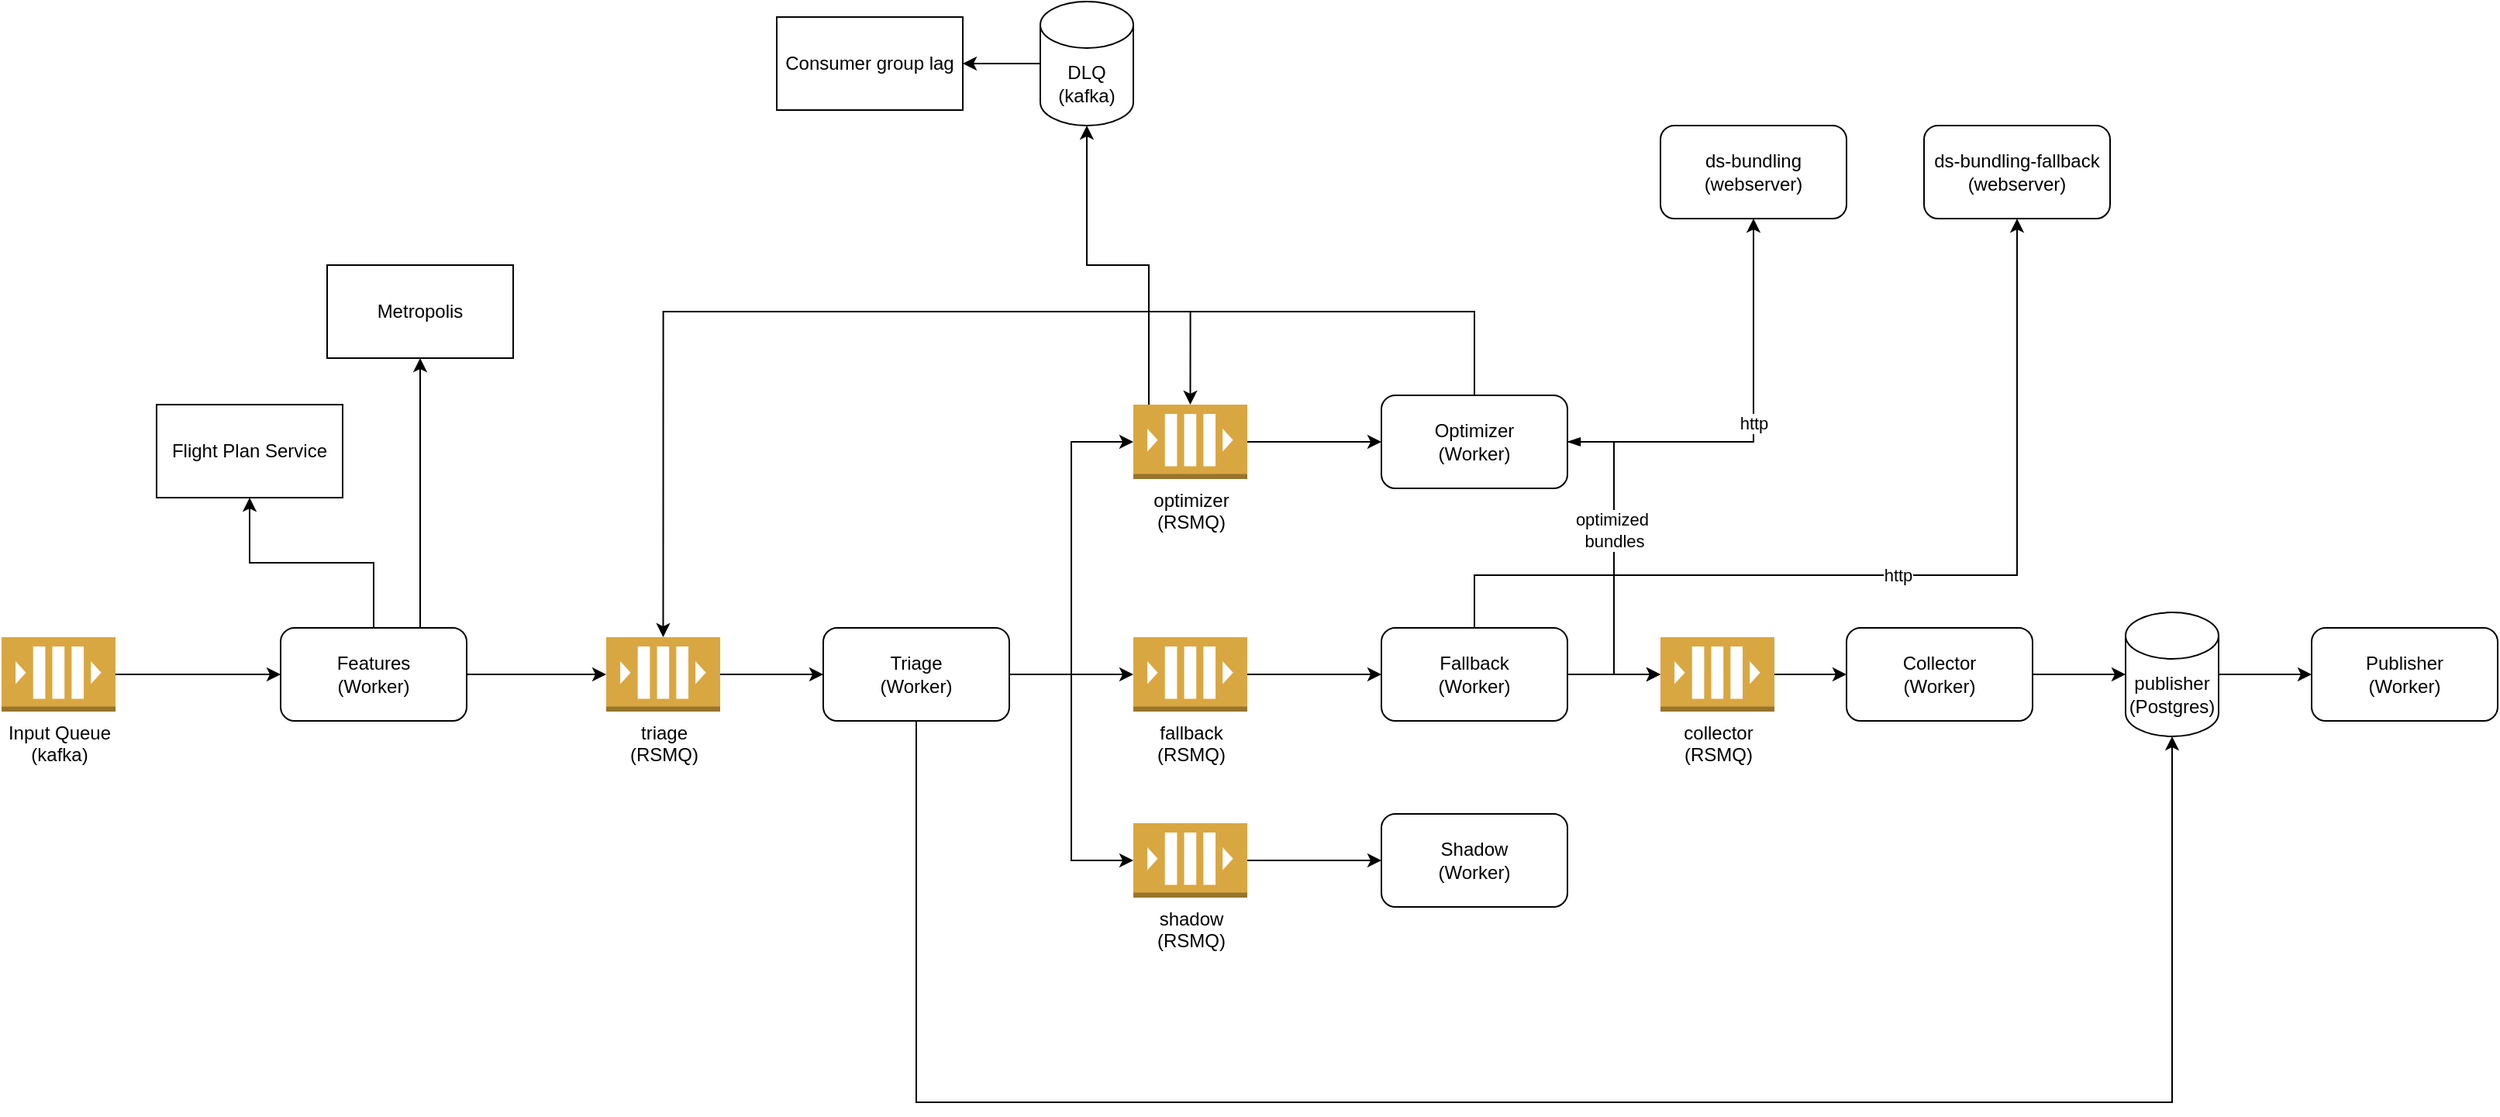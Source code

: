 <mxfile><diagram id="kdDpR8zDXXkgAigDfH7w" name="Page-1"><mxGraphModel dx="1956" dy="900" grid="1" gridSize="10" guides="1" tooltips="1" connect="1" arrows="1" fold="1" page="1" pageScale="1" pageWidth="1700" pageHeight="1100" math="0" shadow="0"><root><mxCell id="0"/><mxCell id="1" parent="0"/><mxCell id="7" style="edgeStyle=orthogonalEdgeStyle;rounded=0;orthogonalLoop=1;jettySize=auto;html=1;entryX=0;entryY=0.5;entryDx=0;entryDy=0;" parent="1" source="2" target="6" edge="1"><mxGeometry relative="1" as="geometry"/></mxCell><mxCell id="2" value="Input Queue&lt;br&gt;(kafka)" style="outlineConnect=0;dashed=0;verticalLabelPosition=bottom;verticalAlign=top;align=center;html=1;shape=mxgraph.aws3.queue;fillColor=#D9A741;gradientColor=none;" parent="1" vertex="1"><mxGeometry x="40" y="490" width="73.5" height="48" as="geometry"/></mxCell><mxCell id="11" style="edgeStyle=orthogonalEdgeStyle;rounded=0;orthogonalLoop=1;jettySize=auto;html=1;entryX=0.5;entryY=1;entryDx=0;entryDy=0;" parent="1" source="6" target="8" edge="1"><mxGeometry relative="1" as="geometry"/></mxCell><mxCell id="13" style="edgeStyle=orthogonalEdgeStyle;rounded=0;orthogonalLoop=1;jettySize=auto;html=1;entryX=0.5;entryY=1;entryDx=0;entryDy=0;exitX=0.75;exitY=0;exitDx=0;exitDy=0;" parent="1" source="6" target="12" edge="1"><mxGeometry relative="1" as="geometry"/></mxCell><mxCell id="15" style="edgeStyle=orthogonalEdgeStyle;rounded=0;orthogonalLoop=1;jettySize=auto;html=1;entryX=0;entryY=0.5;entryDx=0;entryDy=0;entryPerimeter=0;" parent="1" source="6" target="14" edge="1"><mxGeometry relative="1" as="geometry"/></mxCell><mxCell id="6" value="Features&lt;br&gt;(Worker)" style="rounded=1;whiteSpace=wrap;html=1;" parent="1" vertex="1"><mxGeometry x="220" y="484" width="120" height="60" as="geometry"/></mxCell><mxCell id="8" value="Flight Plan Service" style="rounded=0;whiteSpace=wrap;html=1;" parent="1" vertex="1"><mxGeometry x="140" y="340" width="120" height="60" as="geometry"/></mxCell><mxCell id="12" value="Metropolis" style="rounded=0;whiteSpace=wrap;html=1;" parent="1" vertex="1"><mxGeometry x="250" y="250" width="120" height="60" as="geometry"/></mxCell><mxCell id="17" value="" style="edgeStyle=orthogonalEdgeStyle;rounded=0;orthogonalLoop=1;jettySize=auto;html=1;" parent="1" source="14" target="16" edge="1"><mxGeometry relative="1" as="geometry"/></mxCell><mxCell id="14" value="triage&lt;br&gt;(RSMQ)" style="outlineConnect=0;dashed=0;verticalLabelPosition=bottom;verticalAlign=top;align=center;html=1;shape=mxgraph.aws3.queue;fillColor=#D9A741;gradientColor=none;" parent="1" vertex="1"><mxGeometry x="430" y="490" width="73.5" height="48" as="geometry"/></mxCell><mxCell id="21" style="edgeStyle=orthogonalEdgeStyle;rounded=0;orthogonalLoop=1;jettySize=auto;html=1;entryX=0;entryY=0.5;entryDx=0;entryDy=0;entryPerimeter=0;" parent="1" source="16" target="18" edge="1"><mxGeometry relative="1" as="geometry"/></mxCell><mxCell id="22" style="edgeStyle=orthogonalEdgeStyle;rounded=0;orthogonalLoop=1;jettySize=auto;html=1;entryX=0;entryY=0.5;entryDx=0;entryDy=0;entryPerimeter=0;" parent="1" source="16" target="20" edge="1"><mxGeometry relative="1" as="geometry"/></mxCell><mxCell id="24" style="edgeStyle=orthogonalEdgeStyle;rounded=0;orthogonalLoop=1;jettySize=auto;html=1;entryX=0;entryY=0.5;entryDx=0;entryDy=0;entryPerimeter=0;" parent="1" source="16" target="19" edge="1"><mxGeometry relative="1" as="geometry"/></mxCell><mxCell id="47" style="edgeStyle=orthogonalEdgeStyle;rounded=0;orthogonalLoop=1;jettySize=auto;html=1;entryX=0.5;entryY=1;entryDx=0;entryDy=0;entryPerimeter=0;" parent="1" source="16" target="39" edge="1"><mxGeometry relative="1" as="geometry"><Array as="points"><mxPoint x="630" y="790"/><mxPoint x="1440" y="790"/></Array></mxGeometry></mxCell><mxCell id="16" value="Triage&lt;br&gt;(Worker)" style="rounded=1;whiteSpace=wrap;html=1;" parent="1" vertex="1"><mxGeometry x="570" y="484" width="120" height="60" as="geometry"/></mxCell><mxCell id="26" value="" style="edgeStyle=orthogonalEdgeStyle;rounded=0;orthogonalLoop=1;jettySize=auto;html=1;" parent="1" source="18" target="25" edge="1"><mxGeometry relative="1" as="geometry"/></mxCell><mxCell id="44" style="edgeStyle=orthogonalEdgeStyle;rounded=0;orthogonalLoop=1;jettySize=auto;html=1;entryX=0.5;entryY=1;entryDx=0;entryDy=0;entryPerimeter=0;" parent="1" source="18" target="43" edge="1"><mxGeometry relative="1" as="geometry"><Array as="points"><mxPoint x="780" y="250"/><mxPoint x="740" y="250"/></Array></mxGeometry></mxCell><mxCell id="18" value="optimizer&lt;br&gt;(RSMQ)" style="outlineConnect=0;dashed=0;verticalLabelPosition=bottom;verticalAlign=top;align=center;html=1;shape=mxgraph.aws3.queue;fillColor=#D9A741;gradientColor=none;" parent="1" vertex="1"><mxGeometry x="770" y="340" width="73.5" height="48" as="geometry"/></mxCell><mxCell id="30" value="" style="edgeStyle=orthogonalEdgeStyle;rounded=0;orthogonalLoop=1;jettySize=auto;html=1;" parent="1" source="19" target="29" edge="1"><mxGeometry relative="1" as="geometry"/></mxCell><mxCell id="19" value="shadow&lt;br&gt;(RSMQ)" style="outlineConnect=0;dashed=0;verticalLabelPosition=bottom;verticalAlign=top;align=center;html=1;shape=mxgraph.aws3.queue;fillColor=#D9A741;gradientColor=none;" parent="1" vertex="1"><mxGeometry x="770" y="610" width="73.5" height="48" as="geometry"/></mxCell><mxCell id="28" value="" style="edgeStyle=orthogonalEdgeStyle;rounded=0;orthogonalLoop=1;jettySize=auto;html=1;" parent="1" source="20" target="27" edge="1"><mxGeometry relative="1" as="geometry"/></mxCell><mxCell id="20" value="fallback&lt;br&gt;(RSMQ)" style="outlineConnect=0;dashed=0;verticalLabelPosition=bottom;verticalAlign=top;align=center;html=1;shape=mxgraph.aws3.queue;fillColor=#D9A741;gradientColor=none;" parent="1" vertex="1"><mxGeometry x="770" y="490" width="73.5" height="48" as="geometry"/></mxCell><mxCell id="32" style="edgeStyle=orthogonalEdgeStyle;rounded=0;orthogonalLoop=1;jettySize=auto;html=1;entryX=0;entryY=0.5;entryDx=0;entryDy=0;entryPerimeter=0;" parent="1" source="25" target="31" edge="1"><mxGeometry relative="1" as="geometry"/></mxCell><mxCell id="34" value="optimized&amp;nbsp;&lt;br&gt;bundles" style="edgeLabel;html=1;align=center;verticalAlign=middle;resizable=0;points=[];" parent="32" vertex="1" connectable="0"><mxGeometry x="-0.172" relative="1" as="geometry"><mxPoint as="offset"/></mxGeometry></mxCell><mxCell id="36" style="edgeStyle=orthogonalEdgeStyle;rounded=0;orthogonalLoop=1;jettySize=auto;html=1;entryX=0.5;entryY=0;entryDx=0;entryDy=0;entryPerimeter=0;exitX=0.5;exitY=0;exitDx=0;exitDy=0;" parent="1" source="25" target="18" edge="1"><mxGeometry relative="1" as="geometry"><Array as="points"><mxPoint x="990" y="280"/><mxPoint x="807" y="280"/></Array></mxGeometry></mxCell><mxCell id="37" style="edgeStyle=orthogonalEdgeStyle;rounded=0;orthogonalLoop=1;jettySize=auto;html=1;entryX=0.5;entryY=0;entryDx=0;entryDy=0;entryPerimeter=0;" parent="1" source="25" target="14" edge="1"><mxGeometry relative="1" as="geometry"><Array as="points"><mxPoint x="990" y="280"/><mxPoint x="467" y="280"/></Array></mxGeometry></mxCell><mxCell id="50" value="http" style="edgeStyle=orthogonalEdgeStyle;rounded=0;orthogonalLoop=1;jettySize=auto;html=1;entryX=0.5;entryY=1;entryDx=0;entryDy=0;startArrow=blockThin;startFill=1;" parent="1" source="25" target="48" edge="1"><mxGeometry relative="1" as="geometry"/></mxCell><mxCell id="25" value="Optimizer&lt;br&gt;(Worker)" style="rounded=1;whiteSpace=wrap;html=1;" parent="1" vertex="1"><mxGeometry x="930" y="334" width="120" height="60" as="geometry"/></mxCell><mxCell id="33" style="edgeStyle=orthogonalEdgeStyle;rounded=0;orthogonalLoop=1;jettySize=auto;html=1;entryX=0;entryY=0.5;entryDx=0;entryDy=0;entryPerimeter=0;" parent="1" source="27" target="31" edge="1"><mxGeometry relative="1" as="geometry"/></mxCell><mxCell id="51" value="http" style="edgeStyle=orthogonalEdgeStyle;rounded=0;orthogonalLoop=1;jettySize=auto;html=1;entryX=0.5;entryY=1;entryDx=0;entryDy=0;startArrow=none;startFill=0;" parent="1" source="27" target="49" edge="1"><mxGeometry relative="1" as="geometry"><Array as="points"><mxPoint x="990" y="450"/><mxPoint x="1340" y="450"/></Array></mxGeometry></mxCell><mxCell id="27" value="Fallback&lt;br&gt;(Worker)" style="rounded=1;whiteSpace=wrap;html=1;" parent="1" vertex="1"><mxGeometry x="930" y="484" width="120" height="60" as="geometry"/></mxCell><mxCell id="29" value="Shadow&lt;br&gt;(Worker)" style="rounded=1;whiteSpace=wrap;html=1;" parent="1" vertex="1"><mxGeometry x="930" y="604" width="120" height="60" as="geometry"/></mxCell><mxCell id="38" value="" style="edgeStyle=orthogonalEdgeStyle;rounded=0;orthogonalLoop=1;jettySize=auto;html=1;" parent="1" source="31" target="35" edge="1"><mxGeometry relative="1" as="geometry"/></mxCell><mxCell id="31" value="collector&lt;br&gt;(RSMQ)" style="outlineConnect=0;dashed=0;verticalLabelPosition=bottom;verticalAlign=top;align=center;html=1;shape=mxgraph.aws3.queue;fillColor=#D9A741;gradientColor=none;" parent="1" vertex="1"><mxGeometry x="1110" y="490" width="73.5" height="48" as="geometry"/></mxCell><mxCell id="40" value="" style="edgeStyle=orthogonalEdgeStyle;rounded=0;orthogonalLoop=1;jettySize=auto;html=1;" parent="1" source="35" target="39" edge="1"><mxGeometry relative="1" as="geometry"/></mxCell><mxCell id="35" value="Collector&lt;br&gt;(Worker)" style="rounded=1;whiteSpace=wrap;html=1;" parent="1" vertex="1"><mxGeometry x="1230" y="484" width="120" height="60" as="geometry"/></mxCell><mxCell id="42" value="" style="edgeStyle=orthogonalEdgeStyle;rounded=0;orthogonalLoop=1;jettySize=auto;html=1;" parent="1" source="39" target="41" edge="1"><mxGeometry relative="1" as="geometry"/></mxCell><mxCell id="39" value="publisher&lt;br&gt;(Postgres)" style="shape=cylinder3;whiteSpace=wrap;html=1;boundedLbl=1;backgroundOutline=1;size=15;" parent="1" vertex="1"><mxGeometry x="1410" y="474" width="60" height="80" as="geometry"/></mxCell><mxCell id="41" value="Publisher&lt;br&gt;(Worker)" style="rounded=1;whiteSpace=wrap;html=1;" parent="1" vertex="1"><mxGeometry x="1530" y="484" width="120" height="60" as="geometry"/></mxCell><mxCell id="46" value="" style="edgeStyle=orthogonalEdgeStyle;rounded=0;orthogonalLoop=1;jettySize=auto;html=1;" parent="1" source="43" target="45" edge="1"><mxGeometry relative="1" as="geometry"/></mxCell><mxCell id="43" value="DLQ&lt;br&gt;(kafka)" style="shape=cylinder3;whiteSpace=wrap;html=1;boundedLbl=1;backgroundOutline=1;size=15;" parent="1" vertex="1"><mxGeometry x="710" y="80" width="60" height="80" as="geometry"/></mxCell><mxCell id="45" value="Consumer group lag" style="whiteSpace=wrap;html=1;" parent="1" vertex="1"><mxGeometry x="540" y="90" width="120" height="60" as="geometry"/></mxCell><mxCell id="48" value="ds-bundling&lt;br&gt;(webserver)" style="rounded=1;whiteSpace=wrap;html=1;" parent="1" vertex="1"><mxGeometry x="1110" y="160" width="120" height="60" as="geometry"/></mxCell><mxCell id="49" value="ds-bundling-fallback&lt;br&gt;(webserver)" style="rounded=1;whiteSpace=wrap;html=1;" parent="1" vertex="1"><mxGeometry x="1280" y="160" width="120" height="60" as="geometry"/></mxCell></root></mxGraphModel></diagram></mxfile>